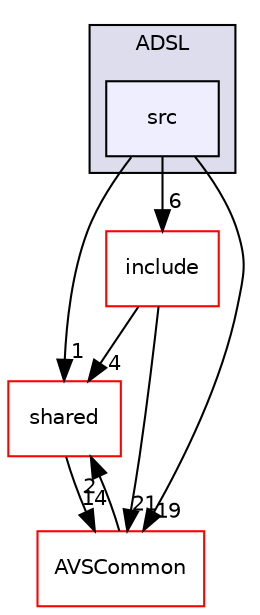 digraph "/workplace/avs-device-sdk/ADSL/src" {
  compound=true
  node [ fontsize="10", fontname="Helvetica"];
  edge [ labelfontsize="10", labelfontname="Helvetica"];
  subgraph clusterdir_edb1b7e8f1a5d5a1b864206edd6d398d {
    graph [ bgcolor="#ddddee", pencolor="black", label="ADSL" fontname="Helvetica", fontsize="10", URL="dir_edb1b7e8f1a5d5a1b864206edd6d398d.html"]
  dir_99303cc3415eda953ebb4b3ec1044c53 [shape=box, label="src", style="filled", fillcolor="#eeeeff", pencolor="black", URL="dir_99303cc3415eda953ebb4b3ec1044c53.html"];
  }
  dir_9982052f7ce695d12571567315b2fafa [shape=box label="shared" fillcolor="white" style="filled" color="red" URL="dir_9982052f7ce695d12571567315b2fafa.html"];
  dir_0ad8890ca26b658b7f4a1511f46d3706 [shape=box label="include" fillcolor="white" style="filled" color="red" URL="dir_0ad8890ca26b658b7f4a1511f46d3706.html"];
  dir_13e65effb2bde530b17b3d5eefcd0266 [shape=box label="AVSCommon" fillcolor="white" style="filled" color="red" URL="dir_13e65effb2bde530b17b3d5eefcd0266.html"];
  dir_9982052f7ce695d12571567315b2fafa->dir_13e65effb2bde530b17b3d5eefcd0266 [headlabel="14", labeldistance=1.5 headhref="dir_000598_000017.html"];
  dir_99303cc3415eda953ebb4b3ec1044c53->dir_9982052f7ce695d12571567315b2fafa [headlabel="1", labeldistance=1.5 headhref="dir_000014_000598.html"];
  dir_99303cc3415eda953ebb4b3ec1044c53->dir_0ad8890ca26b658b7f4a1511f46d3706 [headlabel="6", labeldistance=1.5 headhref="dir_000014_000012.html"];
  dir_99303cc3415eda953ebb4b3ec1044c53->dir_13e65effb2bde530b17b3d5eefcd0266 [headlabel="19", labeldistance=1.5 headhref="dir_000014_000017.html"];
  dir_0ad8890ca26b658b7f4a1511f46d3706->dir_9982052f7ce695d12571567315b2fafa [headlabel="4", labeldistance=1.5 headhref="dir_000012_000598.html"];
  dir_0ad8890ca26b658b7f4a1511f46d3706->dir_13e65effb2bde530b17b3d5eefcd0266 [headlabel="21", labeldistance=1.5 headhref="dir_000012_000017.html"];
  dir_13e65effb2bde530b17b3d5eefcd0266->dir_9982052f7ce695d12571567315b2fafa [headlabel="2", labeldistance=1.5 headhref="dir_000017_000598.html"];
}
